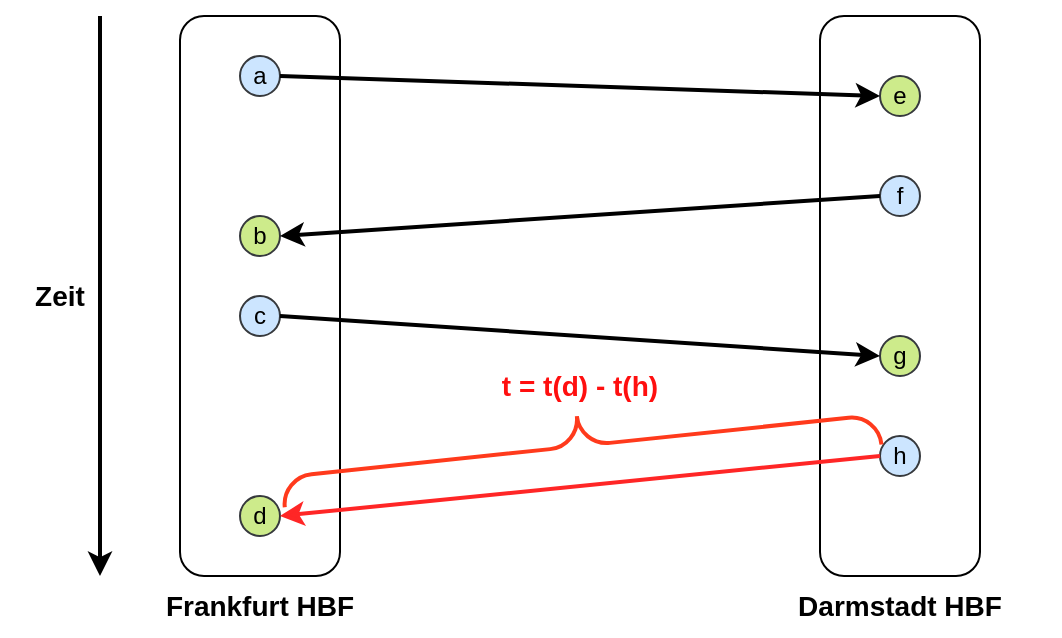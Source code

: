<mxfile version="22.1.16" type="device">
  <diagram name="Page-1" id="7R23muGsExu0PN3QFVto">
    <mxGraphModel dx="1646" dy="482" grid="1" gridSize="10" guides="1" tooltips="1" connect="1" arrows="1" fold="1" page="1" pageScale="1" pageWidth="827" pageHeight="1169" math="0" shadow="0">
      <root>
        <mxCell id="0" />
        <mxCell id="1" parent="0" />
        <mxCell id="oZ9E88WySeWtFIgprQ5E-6" value="Frankfurt HBF" style="text;html=1;strokeColor=none;fillColor=none;align=center;verticalAlign=middle;whiteSpace=wrap;rounded=0;fontSize=14;fontStyle=1" vertex="1" parent="1">
          <mxGeometry y="320" width="160" height="30" as="geometry" />
        </mxCell>
        <mxCell id="oZ9E88WySeWtFIgprQ5E-7" value="Darmstadt HBF" style="text;html=1;strokeColor=none;fillColor=none;align=center;verticalAlign=middle;whiteSpace=wrap;rounded=0;fontSize=14;fontStyle=1" vertex="1" parent="1">
          <mxGeometry x="320" y="320" width="160" height="30" as="geometry" />
        </mxCell>
        <mxCell id="oZ9E88WySeWtFIgprQ5E-11" value="" style="rounded=1;whiteSpace=wrap;html=1;movable=0;resizable=0;rotatable=0;deletable=0;editable=0;locked=1;connectable=0;" vertex="1" parent="1">
          <mxGeometry x="40" y="40" width="80" height="280" as="geometry" />
        </mxCell>
        <mxCell id="oZ9E88WySeWtFIgprQ5E-12" value="" style="rounded=1;whiteSpace=wrap;html=1;movable=0;resizable=0;rotatable=0;deletable=0;editable=0;locked=1;connectable=0;" vertex="1" parent="1">
          <mxGeometry x="360" y="40" width="80" height="280" as="geometry" />
        </mxCell>
        <mxCell id="oZ9E88WySeWtFIgprQ5E-40" value="a" style="ellipse;whiteSpace=wrap;html=1;aspect=fixed;fillColor=#cce5ff;strokeColor=#36393d;" vertex="1" parent="1">
          <mxGeometry x="70" y="60" width="20" height="20" as="geometry" />
        </mxCell>
        <mxCell id="oZ9E88WySeWtFIgprQ5E-41" value="b" style="ellipse;whiteSpace=wrap;html=1;aspect=fixed;fillColor=#cdeb8b;strokeColor=#36393d;" vertex="1" parent="1">
          <mxGeometry x="70" y="140" width="20" height="20" as="geometry" />
        </mxCell>
        <mxCell id="oZ9E88WySeWtFIgprQ5E-42" value="c" style="ellipse;whiteSpace=wrap;html=1;aspect=fixed;fillColor=#cce5ff;strokeColor=#36393d;" vertex="1" parent="1">
          <mxGeometry x="70" y="180" width="20" height="20" as="geometry" />
        </mxCell>
        <mxCell id="oZ9E88WySeWtFIgprQ5E-43" value="e" style="ellipse;whiteSpace=wrap;html=1;aspect=fixed;fillColor=#cdeb8b;strokeColor=#36393d;" vertex="1" parent="1">
          <mxGeometry x="390" y="70" width="20" height="20" as="geometry" />
        </mxCell>
        <mxCell id="oZ9E88WySeWtFIgprQ5E-44" value="f" style="ellipse;whiteSpace=wrap;html=1;aspect=fixed;fillColor=#cce5ff;strokeColor=#36393d;" vertex="1" parent="1">
          <mxGeometry x="390" y="120" width="20" height="20" as="geometry" />
        </mxCell>
        <mxCell id="oZ9E88WySeWtFIgprQ5E-45" value="g" style="ellipse;whiteSpace=wrap;html=1;aspect=fixed;fillColor=#cdeb8b;strokeColor=#36393d;" vertex="1" parent="1">
          <mxGeometry x="390" y="200" width="20" height="20" as="geometry" />
        </mxCell>
        <mxCell id="oZ9E88WySeWtFIgprQ5E-47" value="" style="endArrow=classic;html=1;rounded=0;exitX=1;exitY=0.5;exitDx=0;exitDy=0;entryX=0;entryY=0.5;entryDx=0;entryDy=0;strokeWidth=2;" edge="1" parent="1" source="oZ9E88WySeWtFIgprQ5E-40" target="oZ9E88WySeWtFIgprQ5E-43">
          <mxGeometry width="50" height="50" relative="1" as="geometry">
            <mxPoint x="180" y="60" as="sourcePoint" />
            <mxPoint x="230" y="10" as="targetPoint" />
          </mxGeometry>
        </mxCell>
        <mxCell id="oZ9E88WySeWtFIgprQ5E-48" value="d" style="ellipse;whiteSpace=wrap;html=1;aspect=fixed;fillColor=#cdeb8b;strokeColor=#36393d;" vertex="1" parent="1">
          <mxGeometry x="70" y="280" width="20" height="20" as="geometry" />
        </mxCell>
        <mxCell id="oZ9E88WySeWtFIgprQ5E-49" value="" style="endArrow=classic;html=1;rounded=0;exitX=0;exitY=0.5;exitDx=0;exitDy=0;entryX=1;entryY=0.5;entryDx=0;entryDy=0;strokeWidth=2;" edge="1" parent="1" source="oZ9E88WySeWtFIgprQ5E-44" target="oZ9E88WySeWtFIgprQ5E-41">
          <mxGeometry width="50" height="50" relative="1" as="geometry">
            <mxPoint x="180" y="165" as="sourcePoint" />
            <mxPoint x="480" y="195" as="targetPoint" />
          </mxGeometry>
        </mxCell>
        <mxCell id="oZ9E88WySeWtFIgprQ5E-50" value="" style="endArrow=classic;html=1;rounded=0;exitX=1;exitY=0.5;exitDx=0;exitDy=0;entryX=0;entryY=0.5;entryDx=0;entryDy=0;strokeWidth=2;" edge="1" parent="1" source="oZ9E88WySeWtFIgprQ5E-42" target="oZ9E88WySeWtFIgprQ5E-45">
          <mxGeometry width="50" height="50" relative="1" as="geometry">
            <mxPoint x="200" y="240" as="sourcePoint" />
            <mxPoint x="250" y="190" as="targetPoint" />
          </mxGeometry>
        </mxCell>
        <mxCell id="oZ9E88WySeWtFIgprQ5E-51" value="h" style="ellipse;whiteSpace=wrap;html=1;aspect=fixed;fillColor=#cce5ff;strokeColor=#36393d;" vertex="1" parent="1">
          <mxGeometry x="390" y="250" width="20" height="20" as="geometry" />
        </mxCell>
        <mxCell id="oZ9E88WySeWtFIgprQ5E-52" value="" style="endArrow=classic;html=1;rounded=0;exitX=0;exitY=0.5;exitDx=0;exitDy=0;entryX=1;entryY=0.5;entryDx=0;entryDy=0;strokeColor=#FF2626;strokeWidth=2;" edge="1" parent="1" source="oZ9E88WySeWtFIgprQ5E-51" target="oZ9E88WySeWtFIgprQ5E-48">
          <mxGeometry width="50" height="50" relative="1" as="geometry">
            <mxPoint x="100" y="200" as="sourcePoint" />
            <mxPoint x="400" y="220" as="targetPoint" />
          </mxGeometry>
        </mxCell>
        <mxCell id="oZ9E88WySeWtFIgprQ5E-60" value="" style="verticalLabelPosition=bottom;shadow=0;dashed=0;align=center;html=1;verticalAlign=top;strokeWidth=2;shape=mxgraph.mockup.markup.curlyBrace;whiteSpace=wrap;rotation=-6;strokeColor=#FF3A1C;" vertex="1" parent="1">
          <mxGeometry x="90" y="240" width="300" height="30" as="geometry" />
        </mxCell>
        <mxCell id="oZ9E88WySeWtFIgprQ5E-61" value="t = t(d) - t(h)" style="text;html=1;align=center;verticalAlign=middle;whiteSpace=wrap;rounded=0;fontColor=#FF0F0F;fontSize=14;fontStyle=1" vertex="1" parent="1">
          <mxGeometry x="130" y="210" width="220" height="30" as="geometry" />
        </mxCell>
        <mxCell id="oZ9E88WySeWtFIgprQ5E-62" value="" style="endArrow=classic;html=1;rounded=0;strokeWidth=2;" edge="1" parent="1">
          <mxGeometry width="50" height="50" relative="1" as="geometry">
            <mxPoint y="40" as="sourcePoint" />
            <mxPoint y="320" as="targetPoint" />
          </mxGeometry>
        </mxCell>
        <mxCell id="oZ9E88WySeWtFIgprQ5E-63" value="Zeit" style="text;html=1;strokeColor=none;fillColor=none;align=center;verticalAlign=middle;whiteSpace=wrap;rounded=0;fontSize=14;fontStyle=1" vertex="1" parent="1">
          <mxGeometry x="-50" y="165" width="60" height="30" as="geometry" />
        </mxCell>
      </root>
    </mxGraphModel>
  </diagram>
</mxfile>
